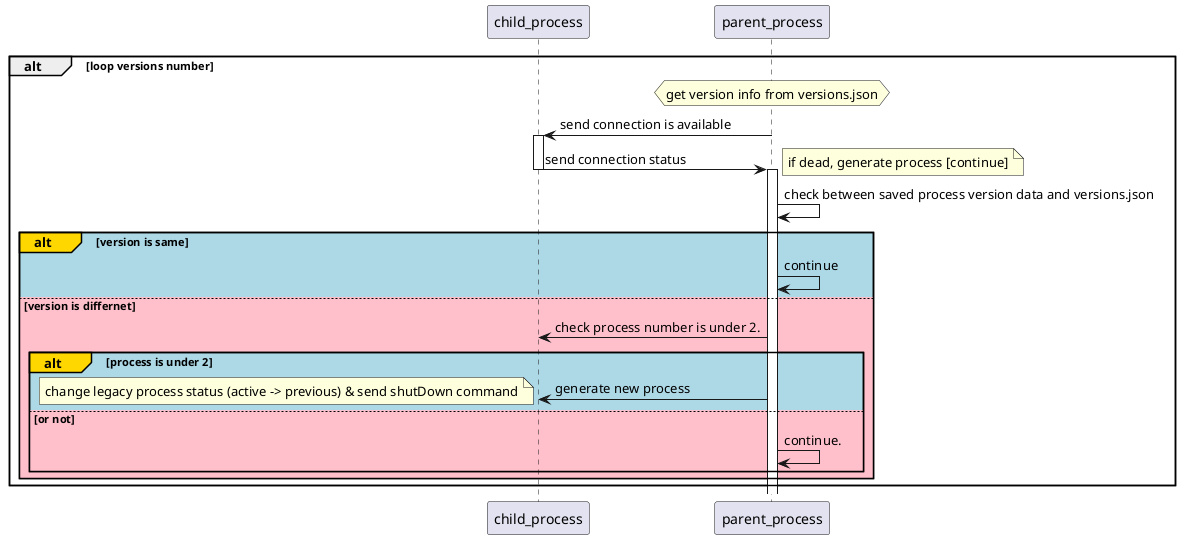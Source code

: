 @startuml

participant child_process
participant parent_process

alt loop versions number
hnote over parent_process
get version info from versions.json
endnote


parent_process -> child_process: send connection is available
activate child_process
child_process -> parent_process: send connection status
deactivate child_process
activate parent_process
note right: if dead, generate process [continue]
parent_process -> parent_process: check between saved process version data and versions.json
alt#Gold #LightBlue version is same
    parent_process -> parent_process: continue
else #Pink version is differnet
    parent_process -> child_process: check process number is under 2.
	alt#Gold #LightBlue process is under 2
    parent_process -> child_process: generate new process
	note left: change legacy process status (active -> previous) & send shutDown command
else #Pink or not
    parent_process -> parent_process: continue.
end
end
end
